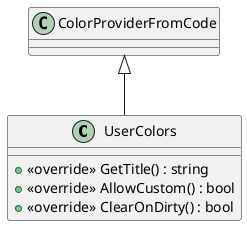 @startuml
class UserColors {
    + <<override>> GetTitle() : string
    + <<override>> AllowCustom() : bool
    + <<override>> ClearOnDirty() : bool
}
ColorProviderFromCode <|-- UserColors
@enduml
